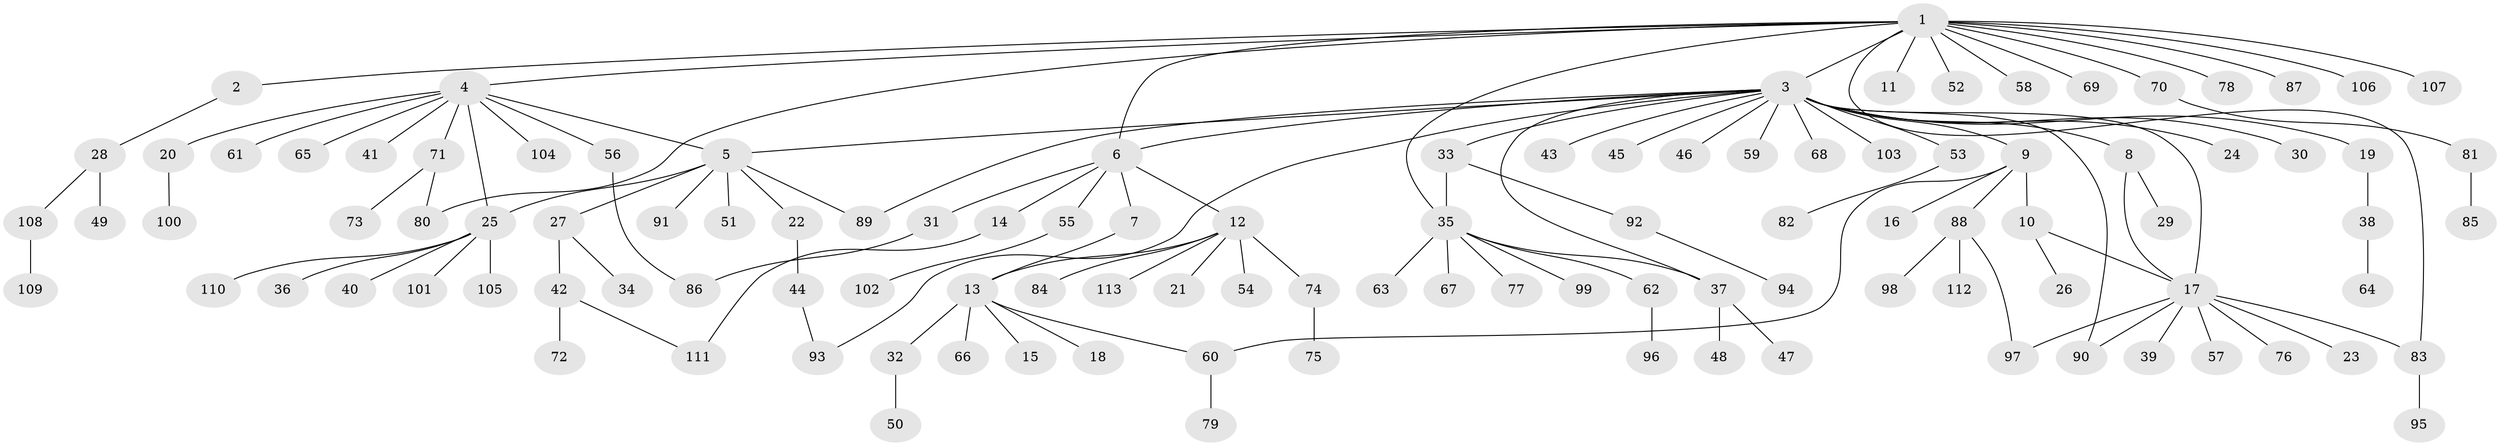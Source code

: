 // Generated by graph-tools (version 1.1) at 2025/01/03/09/25 03:01:40]
// undirected, 113 vertices, 129 edges
graph export_dot {
graph [start="1"]
  node [color=gray90,style=filled];
  1;
  2;
  3;
  4;
  5;
  6;
  7;
  8;
  9;
  10;
  11;
  12;
  13;
  14;
  15;
  16;
  17;
  18;
  19;
  20;
  21;
  22;
  23;
  24;
  25;
  26;
  27;
  28;
  29;
  30;
  31;
  32;
  33;
  34;
  35;
  36;
  37;
  38;
  39;
  40;
  41;
  42;
  43;
  44;
  45;
  46;
  47;
  48;
  49;
  50;
  51;
  52;
  53;
  54;
  55;
  56;
  57;
  58;
  59;
  60;
  61;
  62;
  63;
  64;
  65;
  66;
  67;
  68;
  69;
  70;
  71;
  72;
  73;
  74;
  75;
  76;
  77;
  78;
  79;
  80;
  81;
  82;
  83;
  84;
  85;
  86;
  87;
  88;
  89;
  90;
  91;
  92;
  93;
  94;
  95;
  96;
  97;
  98;
  99;
  100;
  101;
  102;
  103;
  104;
  105;
  106;
  107;
  108;
  109;
  110;
  111;
  112;
  113;
  1 -- 2;
  1 -- 3;
  1 -- 4;
  1 -- 6;
  1 -- 11;
  1 -- 35;
  1 -- 52;
  1 -- 58;
  1 -- 69;
  1 -- 70;
  1 -- 78;
  1 -- 80;
  1 -- 83;
  1 -- 87;
  1 -- 106;
  1 -- 107;
  2 -- 28;
  3 -- 5;
  3 -- 6;
  3 -- 8;
  3 -- 9;
  3 -- 17;
  3 -- 19;
  3 -- 24;
  3 -- 30;
  3 -- 33;
  3 -- 37;
  3 -- 43;
  3 -- 45;
  3 -- 46;
  3 -- 53;
  3 -- 59;
  3 -- 68;
  3 -- 89;
  3 -- 90;
  3 -- 93;
  3 -- 103;
  4 -- 5;
  4 -- 20;
  4 -- 25;
  4 -- 41;
  4 -- 56;
  4 -- 61;
  4 -- 65;
  4 -- 71;
  4 -- 104;
  5 -- 22;
  5 -- 25;
  5 -- 27;
  5 -- 51;
  5 -- 89;
  5 -- 91;
  6 -- 7;
  6 -- 12;
  6 -- 14;
  6 -- 31;
  6 -- 55;
  7 -- 13;
  8 -- 17;
  8 -- 29;
  9 -- 10;
  9 -- 16;
  9 -- 60;
  9 -- 88;
  10 -- 17;
  10 -- 26;
  12 -- 13;
  12 -- 21;
  12 -- 54;
  12 -- 74;
  12 -- 84;
  12 -- 113;
  13 -- 15;
  13 -- 18;
  13 -- 32;
  13 -- 60;
  13 -- 66;
  14 -- 111;
  17 -- 23;
  17 -- 39;
  17 -- 57;
  17 -- 76;
  17 -- 83;
  17 -- 90;
  17 -- 97;
  19 -- 38;
  20 -- 100;
  22 -- 44;
  25 -- 36;
  25 -- 40;
  25 -- 101;
  25 -- 105;
  25 -- 110;
  27 -- 34;
  27 -- 42;
  28 -- 49;
  28 -- 108;
  31 -- 86;
  32 -- 50;
  33 -- 35;
  33 -- 92;
  35 -- 37;
  35 -- 62;
  35 -- 63;
  35 -- 67;
  35 -- 77;
  35 -- 99;
  37 -- 47;
  37 -- 48;
  38 -- 64;
  42 -- 72;
  42 -- 111;
  44 -- 93;
  53 -- 82;
  55 -- 102;
  56 -- 86;
  60 -- 79;
  62 -- 96;
  70 -- 81;
  71 -- 73;
  71 -- 80;
  74 -- 75;
  81 -- 85;
  83 -- 95;
  88 -- 97;
  88 -- 98;
  88 -- 112;
  92 -- 94;
  108 -- 109;
}
